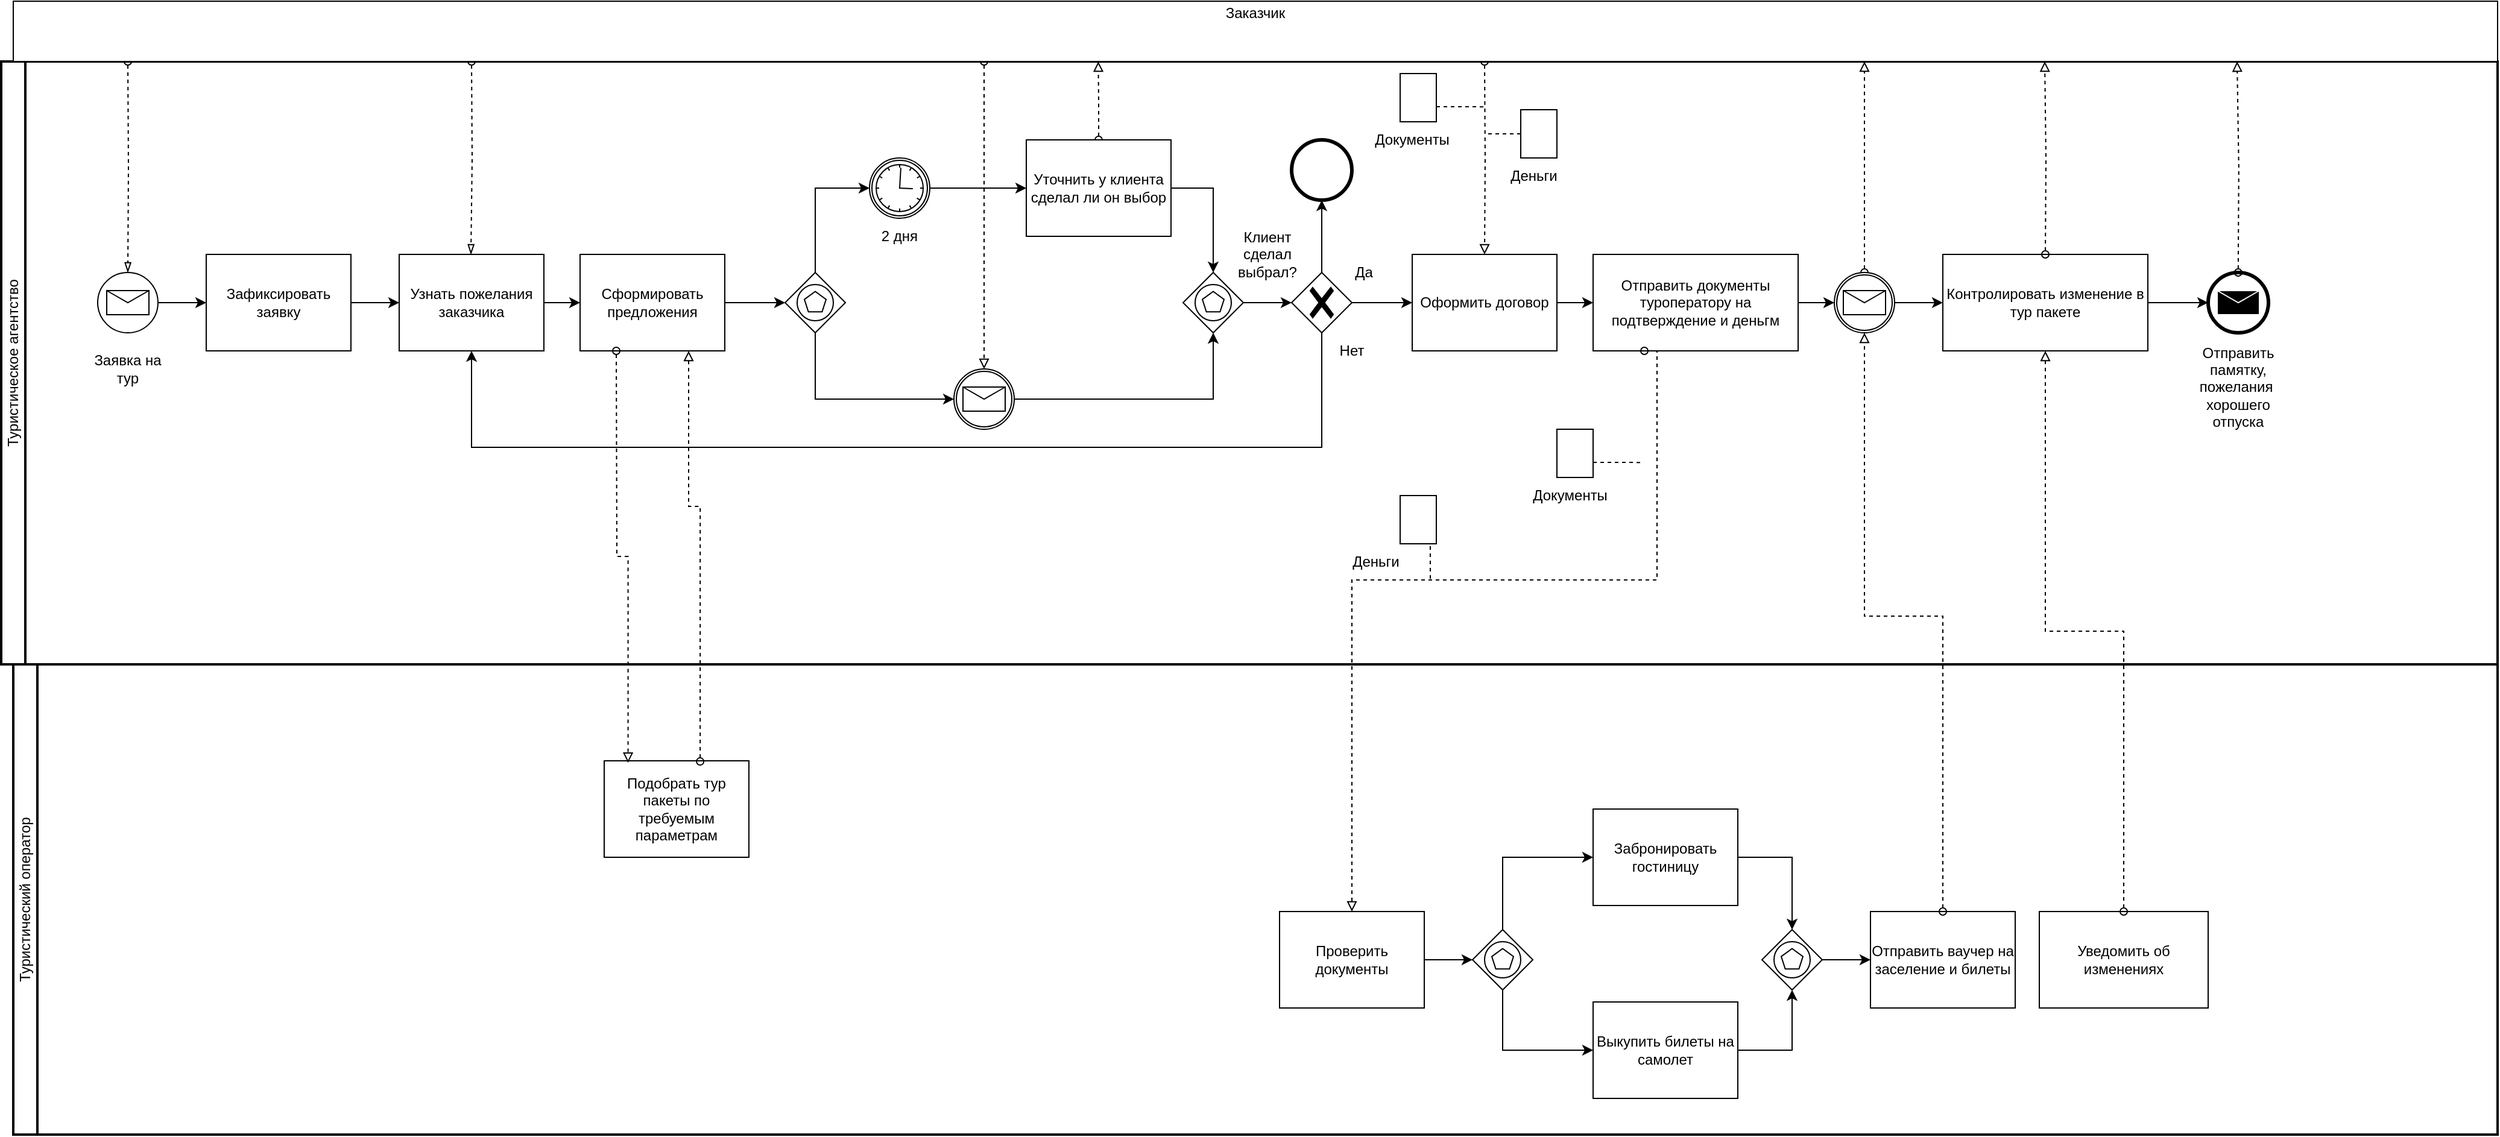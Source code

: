 <mxfile version="26.0.11">
  <diagram name="Страница — 1" id="82ZXLPhcrXQWVRTzGSwM">
    <mxGraphModel dx="2062" dy="665" grid="1" gridSize="10" guides="1" tooltips="1" connect="1" arrows="1" fold="1" page="1" pageScale="1" pageWidth="827" pageHeight="1169" math="0" shadow="0">
      <root>
        <mxCell id="0" />
        <mxCell id="1" parent="0" />
        <mxCell id="wJVDtzto6iilkjuluCDq-61" value="Туристический оператор" style="swimlane;html=1;startSize=20;fontStyle=0;collapsible=0;horizontal=0;swimlaneLine=1;swimlaneFillColor=#ffffff;strokeWidth=2;whiteSpace=wrap;" vertex="1" parent="1">
          <mxGeometry x="-60" y="1200" width="2060" height="390" as="geometry" />
        </mxCell>
        <mxCell id="wJVDtzto6iilkjuluCDq-63" value="Подобрать тур пакеты по требуемым параметрам" style="points=[[0.25,0,0],[0.5,0,0],[0.75,0,0],[1,0.25,0],[1,0.5,0],[1,0.75,0],[0.75,1,0],[0.5,1,0],[0.25,1,0],[0,0.75,0],[0,0.5,0],[0,0.25,0]];shape=mxgraph.bpmn.task2;whiteSpace=wrap;rectStyle=rounded;size=10;html=1;container=1;expand=0;collapsible=0;taskMarker=manual;" vertex="1" parent="wJVDtzto6iilkjuluCDq-61">
          <mxGeometry x="490" y="80" width="120" height="80" as="geometry" />
        </mxCell>
        <mxCell id="wJVDtzto6iilkjuluCDq-65" value="Проверить документы" style="points=[[0.25,0,0],[0.5,0,0],[0.75,0,0],[1,0.25,0],[1,0.5,0],[1,0.75,0],[0.75,1,0],[0.5,1,0],[0.25,1,0],[0,0.75,0],[0,0.5,0],[0,0.25,0]];shape=mxgraph.bpmn.task2;whiteSpace=wrap;rectStyle=rounded;size=10;html=1;container=1;expand=0;collapsible=0;taskMarker=manual;" vertex="1" parent="wJVDtzto6iilkjuluCDq-61">
          <mxGeometry x="1050" y="205" width="120" height="80" as="geometry" />
        </mxCell>
        <mxCell id="wJVDtzto6iilkjuluCDq-66" value="Забронировать гостиницу" style="points=[[0.25,0,0],[0.5,0,0],[0.75,0,0],[1,0.25,0],[1,0.5,0],[1,0.75,0],[0.75,1,0],[0.5,1,0],[0.25,1,0],[0,0.75,0],[0,0.5,0],[0,0.25,0]];shape=mxgraph.bpmn.task2;whiteSpace=wrap;rectStyle=rounded;size=10;html=1;container=1;expand=0;collapsible=0;taskMarker=manual;" vertex="1" parent="wJVDtzto6iilkjuluCDq-61">
          <mxGeometry x="1310" y="120" width="120" height="80" as="geometry" />
        </mxCell>
        <mxCell id="wJVDtzto6iilkjuluCDq-67" value="" style="points=[[0.25,0.25,0],[0.5,0,0],[0.75,0.25,0],[1,0.5,0],[0.75,0.75,0],[0.5,1,0],[0.25,0.75,0],[0,0.5,0]];shape=mxgraph.bpmn.gateway2;html=1;verticalLabelPosition=bottom;labelBackgroundColor=#ffffff;verticalAlign=top;align=center;perimeter=rhombusPerimeter;outlineConnect=0;outline=standard;symbol=multiple;" vertex="1" parent="wJVDtzto6iilkjuluCDq-61">
          <mxGeometry x="1210" y="220" width="50" height="50" as="geometry" />
        </mxCell>
        <mxCell id="wJVDtzto6iilkjuluCDq-77" style="edgeStyle=orthogonalEdgeStyle;rounded=0;orthogonalLoop=1;jettySize=auto;html=1;exitX=1;exitY=0.5;exitDx=0;exitDy=0;exitPerimeter=0;entryX=0.5;entryY=1;entryDx=0;entryDy=0;entryPerimeter=0;" edge="1" parent="wJVDtzto6iilkjuluCDq-61" source="wJVDtzto6iilkjuluCDq-68" target="wJVDtzto6iilkjuluCDq-75">
          <mxGeometry relative="1" as="geometry">
            <mxPoint x="1480" y="260" as="targetPoint" />
          </mxGeometry>
        </mxCell>
        <mxCell id="wJVDtzto6iilkjuluCDq-68" value="Выкупить билеты на самолет" style="points=[[0.25,0,0],[0.5,0,0],[0.75,0,0],[1,0.25,0],[1,0.5,0],[1,0.75,0],[0.75,1,0],[0.5,1,0],[0.25,1,0],[0,0.75,0],[0,0.5,0],[0,0.25,0]];shape=mxgraph.bpmn.task2;whiteSpace=wrap;rectStyle=rounded;size=10;html=1;container=1;expand=0;collapsible=0;taskMarker=manual;" vertex="1" parent="wJVDtzto6iilkjuluCDq-61">
          <mxGeometry x="1310" y="280" width="120" height="80" as="geometry" />
        </mxCell>
        <mxCell id="wJVDtzto6iilkjuluCDq-69" style="edgeStyle=orthogonalEdgeStyle;rounded=0;orthogonalLoop=1;jettySize=auto;html=1;exitX=1;exitY=0.5;exitDx=0;exitDy=0;exitPerimeter=0;entryX=0;entryY=0.5;entryDx=0;entryDy=0;entryPerimeter=0;" edge="1" parent="wJVDtzto6iilkjuluCDq-61" source="wJVDtzto6iilkjuluCDq-65" target="wJVDtzto6iilkjuluCDq-67">
          <mxGeometry relative="1" as="geometry" />
        </mxCell>
        <mxCell id="wJVDtzto6iilkjuluCDq-70" style="edgeStyle=orthogonalEdgeStyle;rounded=0;orthogonalLoop=1;jettySize=auto;html=1;exitX=0.5;exitY=0;exitDx=0;exitDy=0;exitPerimeter=0;entryX=0;entryY=0.5;entryDx=0;entryDy=0;entryPerimeter=0;" edge="1" parent="wJVDtzto6iilkjuluCDq-61" source="wJVDtzto6iilkjuluCDq-67" target="wJVDtzto6iilkjuluCDq-66">
          <mxGeometry relative="1" as="geometry" />
        </mxCell>
        <mxCell id="wJVDtzto6iilkjuluCDq-71" style="edgeStyle=orthogonalEdgeStyle;rounded=0;orthogonalLoop=1;jettySize=auto;html=1;exitX=0.5;exitY=1;exitDx=0;exitDy=0;exitPerimeter=0;entryX=0;entryY=0.5;entryDx=0;entryDy=0;entryPerimeter=0;" edge="1" parent="wJVDtzto6iilkjuluCDq-61" source="wJVDtzto6iilkjuluCDq-67" target="wJVDtzto6iilkjuluCDq-68">
          <mxGeometry relative="1" as="geometry" />
        </mxCell>
        <mxCell id="wJVDtzto6iilkjuluCDq-79" style="edgeStyle=orthogonalEdgeStyle;rounded=0;orthogonalLoop=1;jettySize=auto;html=1;exitX=1;exitY=0.5;exitDx=0;exitDy=0;exitPerimeter=0;" edge="1" parent="wJVDtzto6iilkjuluCDq-61" source="wJVDtzto6iilkjuluCDq-75" target="wJVDtzto6iilkjuluCDq-78">
          <mxGeometry relative="1" as="geometry" />
        </mxCell>
        <mxCell id="wJVDtzto6iilkjuluCDq-75" value="" style="points=[[0.25,0.25,0],[0.5,0,0],[0.75,0.25,0],[1,0.5,0],[0.75,0.75,0],[0.5,1,0],[0.25,0.75,0],[0,0.5,0]];shape=mxgraph.bpmn.gateway2;html=1;verticalLabelPosition=bottom;labelBackgroundColor=#ffffff;verticalAlign=top;align=center;perimeter=rhombusPerimeter;outlineConnect=0;outline=standard;symbol=multiple;" vertex="1" parent="wJVDtzto6iilkjuluCDq-61">
          <mxGeometry x="1450" y="220" width="50" height="50" as="geometry" />
        </mxCell>
        <mxCell id="wJVDtzto6iilkjuluCDq-76" style="edgeStyle=orthogonalEdgeStyle;rounded=0;orthogonalLoop=1;jettySize=auto;html=1;exitX=1;exitY=0.5;exitDx=0;exitDy=0;exitPerimeter=0;entryX=0.5;entryY=0;entryDx=0;entryDy=0;entryPerimeter=0;" edge="1" parent="wJVDtzto6iilkjuluCDq-61" source="wJVDtzto6iilkjuluCDq-66" target="wJVDtzto6iilkjuluCDq-75">
          <mxGeometry relative="1" as="geometry" />
        </mxCell>
        <mxCell id="wJVDtzto6iilkjuluCDq-78" value="Отправить ваучер на заселение и билеты" style="points=[[0.25,0,0],[0.5,0,0],[0.75,0,0],[1,0.25,0],[1,0.5,0],[1,0.75,0],[0.75,1,0],[0.5,1,0],[0.25,1,0],[0,0.75,0],[0,0.5,0],[0,0.25,0]];shape=mxgraph.bpmn.task2;whiteSpace=wrap;rectStyle=rounded;size=10;html=1;container=1;expand=0;collapsible=0;taskMarker=manual;" vertex="1" parent="wJVDtzto6iilkjuluCDq-61">
          <mxGeometry x="1540" y="205" width="120" height="80" as="geometry" />
        </mxCell>
        <mxCell id="wJVDtzto6iilkjuluCDq-86" value="Уведомить об изменениях" style="points=[[0.25,0,0],[0.5,0,0],[0.75,0,0],[1,0.25,0],[1,0.5,0],[1,0.75,0],[0.75,1,0],[0.5,1,0],[0.25,1,0],[0,0.75,0],[0,0.5,0],[0,0.25,0]];shape=mxgraph.bpmn.task2;whiteSpace=wrap;rectStyle=rounded;size=10;html=1;container=1;expand=0;collapsible=0;taskMarker=manual;" vertex="1" parent="wJVDtzto6iilkjuluCDq-61">
          <mxGeometry x="1680" y="205" width="140" height="80" as="geometry" />
        </mxCell>
        <mxCell id="wJVDtzto6iilkjuluCDq-2" value="Туристическое агентство" style="swimlane;html=1;startSize=20;fontStyle=0;collapsible=0;horizontal=0;swimlaneLine=1;swimlaneFillColor=#ffffff;strokeWidth=2;whiteSpace=wrap;" vertex="1" parent="1">
          <mxGeometry x="-70" y="700" width="2070" height="500" as="geometry" />
        </mxCell>
        <mxCell id="wJVDtzto6iilkjuluCDq-4" value="" style="points=[[0.145,0.145,0],[0.5,0,0],[0.855,0.145,0],[1,0.5,0],[0.855,0.855,0],[0.5,1,0],[0.145,0.855,0],[0,0.5,0]];shape=mxgraph.bpmn.event;html=1;verticalLabelPosition=bottom;labelBackgroundColor=#ffffff;verticalAlign=top;align=center;perimeter=ellipsePerimeter;outlineConnect=0;aspect=fixed;outline=standard;symbol=message;" vertex="1" parent="wJVDtzto6iilkjuluCDq-2">
          <mxGeometry x="80" y="175" width="50" height="50" as="geometry" />
        </mxCell>
        <mxCell id="wJVDtzto6iilkjuluCDq-5" value="Заявка на тур" style="text;strokeColor=none;align=center;fillColor=none;html=1;verticalAlign=middle;whiteSpace=wrap;rounded=0;" vertex="1" parent="wJVDtzto6iilkjuluCDq-2">
          <mxGeometry x="75" y="240" width="60" height="30" as="geometry" />
        </mxCell>
        <mxCell id="wJVDtzto6iilkjuluCDq-6" value="Зафиксировать заявку" style="points=[[0.25,0,0],[0.5,0,0],[0.75,0,0],[1,0.25,0],[1,0.5,0],[1,0.75,0],[0.75,1,0],[0.5,1,0],[0.25,1,0],[0,0.75,0],[0,0.5,0],[0,0.25,0]];shape=mxgraph.bpmn.task2;whiteSpace=wrap;rectStyle=rounded;size=10;html=1;container=1;expand=0;collapsible=0;taskMarker=manual;" vertex="1" parent="wJVDtzto6iilkjuluCDq-2">
          <mxGeometry x="170" y="160" width="120" height="80" as="geometry" />
        </mxCell>
        <mxCell id="wJVDtzto6iilkjuluCDq-7" style="edgeStyle=orthogonalEdgeStyle;rounded=0;orthogonalLoop=1;jettySize=auto;html=1;exitX=1;exitY=0.5;exitDx=0;exitDy=0;exitPerimeter=0;entryX=0;entryY=0.5;entryDx=0;entryDy=0;entryPerimeter=0;" edge="1" parent="wJVDtzto6iilkjuluCDq-2" source="wJVDtzto6iilkjuluCDq-4" target="wJVDtzto6iilkjuluCDq-6">
          <mxGeometry relative="1" as="geometry" />
        </mxCell>
        <mxCell id="wJVDtzto6iilkjuluCDq-8" value="Узнать пожелания заказчика" style="points=[[0.25,0,0],[0.5,0,0],[0.75,0,0],[1,0.25,0],[1,0.5,0],[1,0.75,0],[0.75,1,0],[0.5,1,0],[0.25,1,0],[0,0.75,0],[0,0.5,0],[0,0.25,0]];shape=mxgraph.bpmn.task2;whiteSpace=wrap;rectStyle=rounded;size=10;html=1;container=1;expand=0;collapsible=0;taskMarker=manual;" vertex="1" parent="wJVDtzto6iilkjuluCDq-2">
          <mxGeometry x="330" y="160" width="120" height="80" as="geometry" />
        </mxCell>
        <mxCell id="wJVDtzto6iilkjuluCDq-9" style="edgeStyle=orthogonalEdgeStyle;rounded=0;orthogonalLoop=1;jettySize=auto;html=1;exitX=1;exitY=0.5;exitDx=0;exitDy=0;exitPerimeter=0;entryX=0;entryY=0.5;entryDx=0;entryDy=0;entryPerimeter=0;" edge="1" parent="wJVDtzto6iilkjuluCDq-2" source="wJVDtzto6iilkjuluCDq-6" target="wJVDtzto6iilkjuluCDq-8">
          <mxGeometry relative="1" as="geometry" />
        </mxCell>
        <mxCell id="wJVDtzto6iilkjuluCDq-10" style="edgeStyle=orthogonalEdgeStyle;rounded=0;orthogonalLoop=1;jettySize=auto;html=1;entryX=0.5;entryY=0;entryDx=0;entryDy=0;entryPerimeter=0;dashed=1;startArrow=oval;startFill=0;endArrow=blockThin;endFill=0;" edge="1" parent="wJVDtzto6iilkjuluCDq-2" target="wJVDtzto6iilkjuluCDq-4">
          <mxGeometry relative="1" as="geometry">
            <mxPoint x="105" as="sourcePoint" />
          </mxGeometry>
        </mxCell>
        <mxCell id="wJVDtzto6iilkjuluCDq-11" style="edgeStyle=orthogonalEdgeStyle;rounded=0;orthogonalLoop=1;jettySize=auto;html=1;entryX=0.5;entryY=0;entryDx=0;entryDy=0;entryPerimeter=0;dashed=1;startArrow=oval;startFill=0;endArrow=blockThin;endFill=0;" edge="1" parent="wJVDtzto6iilkjuluCDq-2">
          <mxGeometry relative="1" as="geometry">
            <mxPoint x="390" as="sourcePoint" />
            <mxPoint x="389.5" y="160" as="targetPoint" />
          </mxGeometry>
        </mxCell>
        <mxCell id="wJVDtzto6iilkjuluCDq-54" style="edgeStyle=orthogonalEdgeStyle;rounded=0;orthogonalLoop=1;jettySize=auto;html=1;entryX=0.416;entryY=1.027;entryDx=0;entryDy=0;entryPerimeter=0;dashed=1;startArrow=oval;startFill=0;endArrow=block;endFill=0;exitX=0.663;exitY=0.007;exitDx=0;exitDy=0;exitPerimeter=0;" edge="1" parent="wJVDtzto6iilkjuluCDq-2" source="wJVDtzto6iilkjuluCDq-63">
          <mxGeometry relative="1" as="geometry">
            <mxPoint x="570.0" y="240.0" as="targetPoint" />
            <mxPoint x="570" y="570" as="sourcePoint" />
            <Array as="points">
              <mxPoint x="570" y="369" />
            </Array>
          </mxGeometry>
        </mxCell>
        <mxCell id="wJVDtzto6iilkjuluCDq-12" value="Сформировать предложения" style="points=[[0.25,0,0],[0.5,0,0],[0.75,0,0],[1,0.25,0],[1,0.5,0],[1,0.75,0],[0.75,1,0],[0.5,1,0],[0.25,1,0],[0,0.75,0],[0,0.5,0],[0,0.25,0]];shape=mxgraph.bpmn.task2;whiteSpace=wrap;rectStyle=rounded;size=10;html=1;container=1;expand=0;collapsible=0;taskMarker=manual;" vertex="1" parent="wJVDtzto6iilkjuluCDq-2">
          <mxGeometry x="480" y="160" width="120" height="80" as="geometry" />
        </mxCell>
        <mxCell id="wJVDtzto6iilkjuluCDq-13" style="edgeStyle=orthogonalEdgeStyle;rounded=0;orthogonalLoop=1;jettySize=auto;html=1;exitX=1;exitY=0.5;exitDx=0;exitDy=0;exitPerimeter=0;entryX=0;entryY=0.5;entryDx=0;entryDy=0;entryPerimeter=0;" edge="1" parent="wJVDtzto6iilkjuluCDq-2" source="wJVDtzto6iilkjuluCDq-8" target="wJVDtzto6iilkjuluCDq-12">
          <mxGeometry relative="1" as="geometry" />
        </mxCell>
        <mxCell id="wJVDtzto6iilkjuluCDq-27" style="edgeStyle=orthogonalEdgeStyle;rounded=0;orthogonalLoop=1;jettySize=auto;html=1;exitX=1;exitY=0.5;exitDx=0;exitDy=0;exitPerimeter=0;entryX=0.5;entryY=0;entryDx=0;entryDy=0;entryPerimeter=0;" edge="1" parent="wJVDtzto6iilkjuluCDq-2" source="wJVDtzto6iilkjuluCDq-15" target="wJVDtzto6iilkjuluCDq-26">
          <mxGeometry relative="1" as="geometry">
            <mxPoint x="1010" y="160" as="targetPoint" />
          </mxGeometry>
        </mxCell>
        <mxCell id="wJVDtzto6iilkjuluCDq-34" style="edgeStyle=orthogonalEdgeStyle;rounded=0;orthogonalLoop=1;jettySize=auto;html=1;exitX=0.5;exitY=0;exitDx=0;exitDy=0;exitPerimeter=0;dashed=1;startArrow=oval;startFill=0;endArrow=block;endFill=0;" edge="1" parent="wJVDtzto6iilkjuluCDq-2" source="wJVDtzto6iilkjuluCDq-15">
          <mxGeometry relative="1" as="geometry">
            <mxPoint x="909.69" as="targetPoint" />
          </mxGeometry>
        </mxCell>
        <mxCell id="wJVDtzto6iilkjuluCDq-15" value="Уточнить у клиента сделал ли он выбор" style="points=[[0.25,0,0],[0.5,0,0],[0.75,0,0],[1,0.25,0],[1,0.5,0],[1,0.75,0],[0.75,1,0],[0.5,1,0],[0.25,1,0],[0,0.75,0],[0,0.5,0],[0,0.25,0]];shape=mxgraph.bpmn.task2;whiteSpace=wrap;rectStyle=rounded;size=10;html=1;container=1;expand=0;collapsible=0;taskMarker=manual;" vertex="1" parent="wJVDtzto6iilkjuluCDq-2">
          <mxGeometry x="850" y="65" width="120" height="80" as="geometry" />
        </mxCell>
        <mxCell id="wJVDtzto6iilkjuluCDq-14" value="" style="points=[[0.145,0.145,0],[0.5,0,0],[0.855,0.145,0],[1,0.5,0],[0.855,0.855,0],[0.5,1,0],[0.145,0.855,0],[0,0.5,0]];shape=mxgraph.bpmn.event;html=1;verticalLabelPosition=bottom;labelBackgroundColor=#ffffff;verticalAlign=top;align=center;perimeter=ellipsePerimeter;outlineConnect=0;aspect=fixed;outline=catching;symbol=timer;" vertex="1" parent="wJVDtzto6iilkjuluCDq-2">
          <mxGeometry x="720" y="80" width="50" height="50" as="geometry" />
        </mxCell>
        <mxCell id="wJVDtzto6iilkjuluCDq-18" value="" style="points=[[0.25,0.25,0],[0.5,0,0],[0.75,0.25,0],[1,0.5,0],[0.75,0.75,0],[0.5,1,0],[0.25,0.75,0],[0,0.5,0]];shape=mxgraph.bpmn.gateway2;html=1;verticalLabelPosition=bottom;labelBackgroundColor=#ffffff;verticalAlign=top;align=center;perimeter=rhombusPerimeter;outlineConnect=0;outline=standard;symbol=multiple;" vertex="1" parent="wJVDtzto6iilkjuluCDq-2">
          <mxGeometry x="650" y="175" width="50" height="50" as="geometry" />
        </mxCell>
        <mxCell id="wJVDtzto6iilkjuluCDq-19" style="edgeStyle=orthogonalEdgeStyle;rounded=0;orthogonalLoop=1;jettySize=auto;html=1;exitX=1;exitY=0.5;exitDx=0;exitDy=0;exitPerimeter=0;entryX=0;entryY=0.5;entryDx=0;entryDy=0;entryPerimeter=0;" edge="1" parent="wJVDtzto6iilkjuluCDq-2" source="wJVDtzto6iilkjuluCDq-12" target="wJVDtzto6iilkjuluCDq-18">
          <mxGeometry relative="1" as="geometry" />
        </mxCell>
        <mxCell id="wJVDtzto6iilkjuluCDq-20" style="edgeStyle=orthogonalEdgeStyle;rounded=0;orthogonalLoop=1;jettySize=auto;html=1;exitX=0.5;exitY=0;exitDx=0;exitDy=0;exitPerimeter=0;entryX=0;entryY=0.5;entryDx=0;entryDy=0;entryPerimeter=0;" edge="1" parent="wJVDtzto6iilkjuluCDq-2" source="wJVDtzto6iilkjuluCDq-18" target="wJVDtzto6iilkjuluCDq-14">
          <mxGeometry relative="1" as="geometry" />
        </mxCell>
        <mxCell id="wJVDtzto6iilkjuluCDq-21" style="edgeStyle=orthogonalEdgeStyle;rounded=0;orthogonalLoop=1;jettySize=auto;html=1;exitX=1;exitY=0.5;exitDx=0;exitDy=0;exitPerimeter=0;entryX=0;entryY=0.5;entryDx=0;entryDy=0;entryPerimeter=0;" edge="1" parent="wJVDtzto6iilkjuluCDq-2" source="wJVDtzto6iilkjuluCDq-14" target="wJVDtzto6iilkjuluCDq-15">
          <mxGeometry relative="1" as="geometry" />
        </mxCell>
        <mxCell id="wJVDtzto6iilkjuluCDq-23" style="edgeStyle=orthogonalEdgeStyle;rounded=0;orthogonalLoop=1;jettySize=auto;html=1;exitX=0.5;exitY=1;exitDx=0;exitDy=0;exitPerimeter=0;entryX=0;entryY=0.5;entryDx=0;entryDy=0;entryPerimeter=0;" edge="1" parent="wJVDtzto6iilkjuluCDq-2" source="wJVDtzto6iilkjuluCDq-18" target="wJVDtzto6iilkjuluCDq-24">
          <mxGeometry relative="1" as="geometry">
            <mxPoint x="740" y="260" as="targetPoint" />
          </mxGeometry>
        </mxCell>
        <mxCell id="wJVDtzto6iilkjuluCDq-25" style="edgeStyle=orthogonalEdgeStyle;rounded=0;orthogonalLoop=1;jettySize=auto;html=1;exitX=1;exitY=0.5;exitDx=0;exitDy=0;exitPerimeter=0;entryX=0.5;entryY=1;entryDx=0;entryDy=0;entryPerimeter=0;" edge="1" parent="wJVDtzto6iilkjuluCDq-2" source="wJVDtzto6iilkjuluCDq-24" target="wJVDtzto6iilkjuluCDq-26">
          <mxGeometry relative="1" as="geometry">
            <mxPoint x="990" y="280" as="targetPoint" />
          </mxGeometry>
        </mxCell>
        <mxCell id="wJVDtzto6iilkjuluCDq-33" style="edgeStyle=orthogonalEdgeStyle;rounded=0;orthogonalLoop=1;jettySize=auto;html=1;entryX=0.5;entryY=0;entryDx=0;entryDy=0;entryPerimeter=0;dashed=1;startArrow=oval;startFill=0;endArrow=block;endFill=0;" edge="1" parent="wJVDtzto6iilkjuluCDq-2" target="wJVDtzto6iilkjuluCDq-24">
          <mxGeometry relative="1" as="geometry">
            <mxPoint x="800" y="60" as="targetPoint" />
            <mxPoint x="815" as="sourcePoint" />
            <Array as="points">
              <mxPoint x="815" y="20" />
              <mxPoint x="815" y="20" />
            </Array>
          </mxGeometry>
        </mxCell>
        <mxCell id="wJVDtzto6iilkjuluCDq-24" value="" style="points=[[0.145,0.145,0],[0.5,0,0],[0.855,0.145,0],[1,0.5,0],[0.855,0.855,0],[0.5,1,0],[0.145,0.855,0],[0,0.5,0]];shape=mxgraph.bpmn.event;html=1;verticalLabelPosition=bottom;labelBackgroundColor=#ffffff;verticalAlign=top;align=center;perimeter=ellipsePerimeter;outlineConnect=0;aspect=fixed;outline=catching;symbol=message;" vertex="1" parent="wJVDtzto6iilkjuluCDq-2">
          <mxGeometry x="790" y="255" width="50" height="50" as="geometry" />
        </mxCell>
        <mxCell id="wJVDtzto6iilkjuluCDq-31" style="edgeStyle=orthogonalEdgeStyle;rounded=0;orthogonalLoop=1;jettySize=auto;html=1;exitX=1;exitY=0.5;exitDx=0;exitDy=0;exitPerimeter=0;" edge="1" parent="wJVDtzto6iilkjuluCDq-2" source="wJVDtzto6iilkjuluCDq-26" target="wJVDtzto6iilkjuluCDq-30">
          <mxGeometry relative="1" as="geometry" />
        </mxCell>
        <mxCell id="wJVDtzto6iilkjuluCDq-26" value="" style="points=[[0.25,0.25,0],[0.5,0,0],[0.75,0.25,0],[1,0.5,0],[0.75,0.75,0],[0.5,1,0],[0.25,0.75,0],[0,0.5,0]];shape=mxgraph.bpmn.gateway2;html=1;verticalLabelPosition=bottom;labelBackgroundColor=#ffffff;verticalAlign=top;align=center;perimeter=rhombusPerimeter;outlineConnect=0;outline=standard;symbol=multiple;" vertex="1" parent="wJVDtzto6iilkjuluCDq-2">
          <mxGeometry x="980" y="175" width="50" height="50" as="geometry" />
        </mxCell>
        <mxCell id="wJVDtzto6iilkjuluCDq-30" value="" style="points=[[0.25,0.25,0],[0.5,0,0],[0.75,0.25,0],[1,0.5,0],[0.75,0.75,0],[0.5,1,0],[0.25,0.75,0],[0,0.5,0]];shape=mxgraph.bpmn.gateway2;html=1;verticalLabelPosition=bottom;labelBackgroundColor=#ffffff;verticalAlign=top;align=center;perimeter=rhombusPerimeter;outlineConnect=0;outline=none;symbol=none;gwType=exclusive;" vertex="1" parent="wJVDtzto6iilkjuluCDq-2">
          <mxGeometry x="1070" y="175" width="50" height="50" as="geometry" />
        </mxCell>
        <mxCell id="wJVDtzto6iilkjuluCDq-28" value="2 дня" style="text;strokeColor=none;align=center;fillColor=none;html=1;verticalAlign=middle;whiteSpace=wrap;rounded=0;" vertex="1" parent="wJVDtzto6iilkjuluCDq-2">
          <mxGeometry x="715" y="130" width="60" height="30" as="geometry" />
        </mxCell>
        <mxCell id="wJVDtzto6iilkjuluCDq-35" value="Клиент сделал выбрал?" style="text;strokeColor=none;align=center;fillColor=none;html=1;verticalAlign=middle;whiteSpace=wrap;rounded=0;" vertex="1" parent="wJVDtzto6iilkjuluCDq-2">
          <mxGeometry x="1020" y="145" width="60" height="30" as="geometry" />
        </mxCell>
        <mxCell id="wJVDtzto6iilkjuluCDq-36" style="edgeStyle=orthogonalEdgeStyle;rounded=0;orthogonalLoop=1;jettySize=auto;html=1;exitX=0.5;exitY=1;exitDx=0;exitDy=0;exitPerimeter=0;entryX=0.5;entryY=1;entryDx=0;entryDy=0;entryPerimeter=0;" edge="1" parent="wJVDtzto6iilkjuluCDq-2" source="wJVDtzto6iilkjuluCDq-30" target="wJVDtzto6iilkjuluCDq-8">
          <mxGeometry relative="1" as="geometry">
            <Array as="points">
              <mxPoint x="1095" y="320" />
              <mxPoint x="390" y="320" />
            </Array>
          </mxGeometry>
        </mxCell>
        <mxCell id="wJVDtzto6iilkjuluCDq-37" value="Нет" style="text;strokeColor=none;align=center;fillColor=none;html=1;verticalAlign=middle;whiteSpace=wrap;rounded=0;" vertex="1" parent="wJVDtzto6iilkjuluCDq-2">
          <mxGeometry x="1090" y="225" width="60" height="30" as="geometry" />
        </mxCell>
        <mxCell id="wJVDtzto6iilkjuluCDq-38" value="Да" style="text;strokeColor=none;align=center;fillColor=none;html=1;verticalAlign=middle;whiteSpace=wrap;rounded=0;" vertex="1" parent="wJVDtzto6iilkjuluCDq-2">
          <mxGeometry x="1100" y="160" width="60" height="30" as="geometry" />
        </mxCell>
        <mxCell id="wJVDtzto6iilkjuluCDq-39" value="" style="points=[[0.145,0.145,0],[0.5,0,0],[0.855,0.145,0],[1,0.5,0],[0.855,0.855,0],[0.5,1,0],[0.145,0.855,0],[0,0.5,0]];shape=mxgraph.bpmn.event;html=1;verticalLabelPosition=bottom;labelBackgroundColor=#ffffff;verticalAlign=top;align=center;perimeter=ellipsePerimeter;outlineConnect=0;aspect=fixed;outline=end;symbol=terminate2;" vertex="1" parent="wJVDtzto6iilkjuluCDq-2">
          <mxGeometry x="1070" y="65" width="50" height="50" as="geometry" />
        </mxCell>
        <mxCell id="wJVDtzto6iilkjuluCDq-40" style="edgeStyle=orthogonalEdgeStyle;rounded=0;orthogonalLoop=1;jettySize=auto;html=1;exitX=0.5;exitY=0;exitDx=0;exitDy=0;exitPerimeter=0;entryX=0.5;entryY=1;entryDx=0;entryDy=0;entryPerimeter=0;" edge="1" parent="wJVDtzto6iilkjuluCDq-2" source="wJVDtzto6iilkjuluCDq-30" target="wJVDtzto6iilkjuluCDq-39">
          <mxGeometry relative="1" as="geometry" />
        </mxCell>
        <mxCell id="wJVDtzto6iilkjuluCDq-43" style="edgeStyle=orthogonalEdgeStyle;rounded=0;orthogonalLoop=1;jettySize=auto;html=1;entryX=0.5;entryY=0;entryDx=0;entryDy=0;entryPerimeter=0;dashed=1;startArrow=oval;startFill=0;endArrow=block;endFill=0;" edge="1" parent="wJVDtzto6iilkjuluCDq-2" target="wJVDtzto6iilkjuluCDq-41">
          <mxGeometry relative="1" as="geometry">
            <mxPoint x="1229.69" y="70" as="targetPoint" />
            <mxPoint x="1230" as="sourcePoint" />
          </mxGeometry>
        </mxCell>
        <mxCell id="wJVDtzto6iilkjuluCDq-41" value="Оформить договор" style="points=[[0.25,0,0],[0.5,0,0],[0.75,0,0],[1,0.25,0],[1,0.5,0],[1,0.75,0],[0.75,1,0],[0.5,1,0],[0.25,1,0],[0,0.75,0],[0,0.5,0],[0,0.25,0]];shape=mxgraph.bpmn.task2;whiteSpace=wrap;rectStyle=rounded;size=10;html=1;container=1;expand=0;collapsible=0;taskMarker=manual;" vertex="1" parent="wJVDtzto6iilkjuluCDq-2">
          <mxGeometry x="1170" y="160" width="120" height="80" as="geometry" />
        </mxCell>
        <mxCell id="wJVDtzto6iilkjuluCDq-42" style="edgeStyle=orthogonalEdgeStyle;rounded=0;orthogonalLoop=1;jettySize=auto;html=1;exitX=1;exitY=0.5;exitDx=0;exitDy=0;exitPerimeter=0;entryX=0;entryY=0.5;entryDx=0;entryDy=0;entryPerimeter=0;" edge="1" parent="wJVDtzto6iilkjuluCDq-2" source="wJVDtzto6iilkjuluCDq-30" target="wJVDtzto6iilkjuluCDq-41">
          <mxGeometry relative="1" as="geometry" />
        </mxCell>
        <mxCell id="wJVDtzto6iilkjuluCDq-45" style="edgeStyle=orthogonalEdgeStyle;rounded=0;orthogonalLoop=1;jettySize=auto;html=1;exitX=0;exitY=0.5;exitDx=0;exitDy=0;exitPerimeter=0;endArrow=none;startFill=0;dashed=1;" edge="1" parent="wJVDtzto6iilkjuluCDq-2" source="wJVDtzto6iilkjuluCDq-44">
          <mxGeometry relative="1" as="geometry">
            <mxPoint x="1230" y="60.345" as="targetPoint" />
          </mxGeometry>
        </mxCell>
        <mxCell id="wJVDtzto6iilkjuluCDq-44" value="" style="shape=mxgraph.bpmn.data2;labelPosition=center;verticalLabelPosition=bottom;align=center;verticalAlign=top;size=15;html=1;" vertex="1" parent="wJVDtzto6iilkjuluCDq-2">
          <mxGeometry x="1260" y="40" width="30" height="40" as="geometry" />
        </mxCell>
        <mxCell id="wJVDtzto6iilkjuluCDq-47" style="edgeStyle=orthogonalEdgeStyle;rounded=0;orthogonalLoop=1;jettySize=auto;html=1;exitX=0;exitY=0;exitDx=30;exitDy=27.5;exitPerimeter=0;endArrow=none;startFill=0;dashed=1;" edge="1" parent="wJVDtzto6iilkjuluCDq-2" source="wJVDtzto6iilkjuluCDq-46">
          <mxGeometry relative="1" as="geometry">
            <mxPoint x="1230" y="37.586" as="targetPoint" />
          </mxGeometry>
        </mxCell>
        <mxCell id="wJVDtzto6iilkjuluCDq-46" value="" style="shape=mxgraph.bpmn.data2;labelPosition=center;verticalLabelPosition=bottom;align=center;verticalAlign=top;size=15;html=1;" vertex="1" parent="wJVDtzto6iilkjuluCDq-2">
          <mxGeometry x="1160" y="10" width="30" height="40" as="geometry" />
        </mxCell>
        <mxCell id="wJVDtzto6iilkjuluCDq-48" value="Документы" style="text;strokeColor=none;align=center;fillColor=none;html=1;verticalAlign=middle;whiteSpace=wrap;rounded=0;" vertex="1" parent="wJVDtzto6iilkjuluCDq-2">
          <mxGeometry x="1140" y="50" width="60" height="30" as="geometry" />
        </mxCell>
        <mxCell id="wJVDtzto6iilkjuluCDq-50" value="Деньги" style="text;strokeColor=none;align=center;fillColor=none;html=1;verticalAlign=middle;whiteSpace=wrap;rounded=0;" vertex="1" parent="wJVDtzto6iilkjuluCDq-2">
          <mxGeometry x="1241" y="80" width="60" height="30" as="geometry" />
        </mxCell>
        <mxCell id="wJVDtzto6iilkjuluCDq-51" value="Отправить документы туроператору на подтверждение и деньгм" style="points=[[0.25,0,0],[0.5,0,0],[0.75,0,0],[1,0.25,0],[1,0.5,0],[1,0.75,0],[0.75,1,0],[0.5,1,0],[0.25,1,0],[0,0.75,0],[0,0.5,0],[0,0.25,0]];shape=mxgraph.bpmn.task2;whiteSpace=wrap;rectStyle=rounded;size=10;html=1;container=1;expand=0;collapsible=0;taskMarker=manual;" vertex="1" parent="wJVDtzto6iilkjuluCDq-2">
          <mxGeometry x="1320" y="160" width="170" height="80" as="geometry" />
        </mxCell>
        <mxCell id="wJVDtzto6iilkjuluCDq-52" style="edgeStyle=orthogonalEdgeStyle;rounded=0;orthogonalLoop=1;jettySize=auto;html=1;exitX=1;exitY=0.5;exitDx=0;exitDy=0;exitPerimeter=0;entryX=0;entryY=0.5;entryDx=0;entryDy=0;entryPerimeter=0;" edge="1" parent="wJVDtzto6iilkjuluCDq-2" source="wJVDtzto6iilkjuluCDq-41" target="wJVDtzto6iilkjuluCDq-51">
          <mxGeometry relative="1" as="geometry" />
        </mxCell>
        <mxCell id="wJVDtzto6iilkjuluCDq-60" style="edgeStyle=orthogonalEdgeStyle;rounded=0;orthogonalLoop=1;jettySize=auto;html=1;exitX=0.5;exitY=0;exitDx=0;exitDy=0;exitPerimeter=0;dashed=1;startArrow=oval;startFill=0;endArrow=block;endFill=0;" edge="1" parent="wJVDtzto6iilkjuluCDq-2" source="wJVDtzto6iilkjuluCDq-58">
          <mxGeometry relative="1" as="geometry">
            <mxPoint x="1545" as="targetPoint" />
          </mxGeometry>
        </mxCell>
        <mxCell id="wJVDtzto6iilkjuluCDq-58" value="" style="points=[[0.145,0.145,0],[0.5,0,0],[0.855,0.145,0],[1,0.5,0],[0.855,0.855,0],[0.5,1,0],[0.145,0.855,0],[0,0.5,0]];shape=mxgraph.bpmn.event;html=1;verticalLabelPosition=bottom;labelBackgroundColor=#ffffff;verticalAlign=top;align=center;perimeter=ellipsePerimeter;outlineConnect=0;aspect=fixed;outline=catching;symbol=message;" vertex="1" parent="wJVDtzto6iilkjuluCDq-2">
          <mxGeometry x="1520" y="175" width="50" height="50" as="geometry" />
        </mxCell>
        <mxCell id="wJVDtzto6iilkjuluCDq-59" style="edgeStyle=orthogonalEdgeStyle;rounded=0;orthogonalLoop=1;jettySize=auto;html=1;exitX=1;exitY=0.5;exitDx=0;exitDy=0;exitPerimeter=0;entryX=0;entryY=0.5;entryDx=0;entryDy=0;entryPerimeter=0;" edge="1" parent="wJVDtzto6iilkjuluCDq-2" source="wJVDtzto6iilkjuluCDq-51" target="wJVDtzto6iilkjuluCDq-58">
          <mxGeometry relative="1" as="geometry" />
        </mxCell>
        <mxCell id="wJVDtzto6iilkjuluCDq-62" style="edgeStyle=orthogonalEdgeStyle;rounded=0;orthogonalLoop=1;jettySize=auto;html=1;dashed=1;startArrow=oval;startFill=0;endArrow=block;endFill=0;exitX=0.156;exitY=1.026;exitDx=0;exitDy=0;exitPerimeter=0;entryX=0.165;entryY=0.021;entryDx=0;entryDy=0;entryPerimeter=0;" edge="1" parent="wJVDtzto6iilkjuluCDq-2" target="wJVDtzto6iilkjuluCDq-63">
          <mxGeometry relative="1" as="geometry">
            <mxPoint x="510.29" y="577.92" as="targetPoint" />
            <mxPoint x="510.01" y="240.0" as="sourcePoint" />
            <Array as="points" />
          </mxGeometry>
        </mxCell>
        <mxCell id="wJVDtzto6iilkjuluCDq-72" style="edgeStyle=orthogonalEdgeStyle;rounded=0;orthogonalLoop=1;jettySize=auto;html=1;exitX=0;exitY=0;exitDx=30;exitDy=27.5;exitPerimeter=0;endArrow=none;startFill=0;dashed=1;" edge="1" parent="wJVDtzto6iilkjuluCDq-2" source="wJVDtzto6iilkjuluCDq-73">
          <mxGeometry relative="1" as="geometry">
            <mxPoint x="1360" y="332.586" as="targetPoint" />
          </mxGeometry>
        </mxCell>
        <mxCell id="wJVDtzto6iilkjuluCDq-73" value="" style="shape=mxgraph.bpmn.data2;labelPosition=center;verticalLabelPosition=bottom;align=center;verticalAlign=top;size=15;html=1;" vertex="1" parent="wJVDtzto6iilkjuluCDq-2">
          <mxGeometry x="1290" y="305" width="30" height="40" as="geometry" />
        </mxCell>
        <mxCell id="wJVDtzto6iilkjuluCDq-74" value="Документы" style="text;strokeColor=none;align=center;fillColor=none;html=1;verticalAlign=middle;whiteSpace=wrap;rounded=0;" vertex="1" parent="wJVDtzto6iilkjuluCDq-2">
          <mxGeometry x="1271" y="345" width="60" height="30" as="geometry" />
        </mxCell>
        <mxCell id="wJVDtzto6iilkjuluCDq-80" value="" style="shape=mxgraph.bpmn.data2;labelPosition=center;verticalLabelPosition=bottom;align=center;verticalAlign=top;size=15;html=1;" vertex="1" parent="wJVDtzto6iilkjuluCDq-2">
          <mxGeometry x="1160" y="360" width="30" height="40" as="geometry" />
        </mxCell>
        <mxCell id="wJVDtzto6iilkjuluCDq-82" value="Деньги" style="text;strokeColor=none;align=center;fillColor=none;html=1;verticalAlign=middle;whiteSpace=wrap;rounded=0;" vertex="1" parent="wJVDtzto6iilkjuluCDq-2">
          <mxGeometry x="1110" y="400" width="60" height="30" as="geometry" />
        </mxCell>
        <mxCell id="wJVDtzto6iilkjuluCDq-83" value="Контролировать изменение в тур пакете" style="points=[[0.25,0,0],[0.5,0,0],[0.75,0,0],[1,0.25,0],[1,0.5,0],[1,0.75,0],[0.75,1,0],[0.5,1,0],[0.25,1,0],[0,0.75,0],[0,0.5,0],[0,0.25,0]];shape=mxgraph.bpmn.task2;whiteSpace=wrap;rectStyle=rounded;size=10;html=1;container=1;expand=0;collapsible=0;taskMarker=manual;" vertex="1" parent="wJVDtzto6iilkjuluCDq-2">
          <mxGeometry x="1610" y="160" width="170" height="80" as="geometry" />
        </mxCell>
        <mxCell id="wJVDtzto6iilkjuluCDq-84" style="edgeStyle=orthogonalEdgeStyle;rounded=0;orthogonalLoop=1;jettySize=auto;html=1;exitX=1;exitY=0.5;exitDx=0;exitDy=0;exitPerimeter=0;entryX=0;entryY=0.5;entryDx=0;entryDy=0;entryPerimeter=0;" edge="1" parent="wJVDtzto6iilkjuluCDq-2" source="wJVDtzto6iilkjuluCDq-58" target="wJVDtzto6iilkjuluCDq-83">
          <mxGeometry relative="1" as="geometry" />
        </mxCell>
        <mxCell id="wJVDtzto6iilkjuluCDq-85" style="edgeStyle=orthogonalEdgeStyle;rounded=0;orthogonalLoop=1;jettySize=auto;html=1;dashed=1;startArrow=oval;startFill=0;endArrow=block;endFill=0;" edge="1" parent="wJVDtzto6iilkjuluCDq-2">
          <mxGeometry relative="1" as="geometry">
            <mxPoint x="1694.5" as="targetPoint" />
            <mxPoint x="1695" y="160" as="sourcePoint" />
          </mxGeometry>
        </mxCell>
        <mxCell id="wJVDtzto6iilkjuluCDq-91" style="edgeStyle=orthogonalEdgeStyle;rounded=0;orthogonalLoop=1;jettySize=auto;html=1;exitX=1;exitY=0.5;exitDx=0;exitDy=0;exitPerimeter=0;entryX=0;entryY=0.5;entryDx=0;entryDy=0;entryPerimeter=0;" edge="1" parent="wJVDtzto6iilkjuluCDq-2" source="wJVDtzto6iilkjuluCDq-83" target="wJVDtzto6iilkjuluCDq-92">
          <mxGeometry relative="1" as="geometry">
            <mxPoint x="1820" y="200" as="targetPoint" />
          </mxGeometry>
        </mxCell>
        <mxCell id="wJVDtzto6iilkjuluCDq-92" value="" style="points=[[0.145,0.145,0],[0.5,0,0],[0.855,0.145,0],[1,0.5,0],[0.855,0.855,0],[0.5,1,0],[0.145,0.855,0],[0,0.5,0]];shape=mxgraph.bpmn.event;html=1;verticalLabelPosition=bottom;labelBackgroundColor=#ffffff;verticalAlign=top;align=center;perimeter=ellipsePerimeter;outlineConnect=0;aspect=fixed;outline=end;symbol=message;" vertex="1" parent="wJVDtzto6iilkjuluCDq-2">
          <mxGeometry x="1830" y="175" width="50" height="50" as="geometry" />
        </mxCell>
        <mxCell id="wJVDtzto6iilkjuluCDq-93" value="Отправить памятку, пожелания&amp;nbsp; хорошего отпуска" style="text;strokeColor=none;align=center;fillColor=none;html=1;verticalAlign=middle;whiteSpace=wrap;rounded=0;" vertex="1" parent="wJVDtzto6iilkjuluCDq-2">
          <mxGeometry x="1825" y="255" width="60" height="30" as="geometry" />
        </mxCell>
        <mxCell id="wJVDtzto6iilkjuluCDq-94" style="edgeStyle=orthogonalEdgeStyle;rounded=0;orthogonalLoop=1;jettySize=auto;html=1;dashed=1;startArrow=oval;startFill=0;endArrow=block;endFill=0;" edge="1" parent="wJVDtzto6iilkjuluCDq-2">
          <mxGeometry relative="1" as="geometry">
            <mxPoint x="1854" as="targetPoint" />
            <mxPoint x="1854.91" y="175" as="sourcePoint" />
          </mxGeometry>
        </mxCell>
        <mxCell id="wJVDtzto6iilkjuluCDq-55" style="edgeStyle=orthogonalEdgeStyle;rounded=0;orthogonalLoop=1;jettySize=auto;html=1;exitX=0.25;exitY=1;exitDx=0;exitDy=0;exitPerimeter=0;entryX=0.5;entryY=0;entryDx=0;entryDy=0;entryPerimeter=0;dashed=1;startArrow=oval;startFill=0;endArrow=block;endFill=0;" edge="1" parent="1" source="wJVDtzto6iilkjuluCDq-51" target="wJVDtzto6iilkjuluCDq-65">
          <mxGeometry relative="1" as="geometry">
            <mxPoint x="1289.91" y="1203.66" as="targetPoint" />
            <Array as="points">
              <mxPoint x="1303" y="1130" />
              <mxPoint x="1050" y="1130" />
            </Array>
          </mxGeometry>
        </mxCell>
        <mxCell id="wJVDtzto6iilkjuluCDq-57" value="Заказчик" style="swimlane;html=1;startSize=20;fontStyle=0;collapsible=0;horizontal=1;swimlaneLine=0;fillColor=#FFFFFF;whiteSpace=wrap;gradientColor=none;swimlaneFillColor=#FFFFFF;" vertex="1" parent="1">
          <mxGeometry x="-60" y="650" width="2060" height="50" as="geometry" />
        </mxCell>
        <mxCell id="wJVDtzto6iilkjuluCDq-81" style="edgeStyle=orthogonalEdgeStyle;rounded=0;orthogonalLoop=1;jettySize=auto;html=1;exitX=0.5;exitY=1;exitDx=0;exitDy=0;exitPerimeter=0;endArrow=none;startFill=0;dashed=1;" edge="1" parent="1" source="wJVDtzto6iilkjuluCDq-80">
          <mxGeometry relative="1" as="geometry">
            <mxPoint x="1115" y="1130" as="targetPoint" />
            <mxPoint x="1270" y="1043" as="sourcePoint" />
          </mxGeometry>
        </mxCell>
        <mxCell id="wJVDtzto6iilkjuluCDq-56" style="edgeStyle=orthogonalEdgeStyle;rounded=0;orthogonalLoop=1;jettySize=auto;html=1;dashed=1;startArrow=oval;startFill=0;endArrow=block;endFill=0;exitX=0.5;exitY=0;exitDx=0;exitDy=0;exitPerimeter=0;" edge="1" parent="1" source="wJVDtzto6iilkjuluCDq-78" target="wJVDtzto6iilkjuluCDq-58">
          <mxGeometry relative="1" as="geometry">
            <mxPoint x="1490" y="1340" as="sourcePoint" />
            <mxPoint x="1500" y="940" as="targetPoint" />
            <Array as="points">
              <mxPoint x="1540" y="1160" />
              <mxPoint x="1475" y="1160" />
            </Array>
          </mxGeometry>
        </mxCell>
        <mxCell id="wJVDtzto6iilkjuluCDq-89" style="edgeStyle=orthogonalEdgeStyle;rounded=0;orthogonalLoop=1;jettySize=auto;html=1;exitX=0.5;exitY=0;exitDx=0;exitDy=0;exitPerimeter=0;entryX=0.5;entryY=1;entryDx=0;entryDy=0;entryPerimeter=0;dashed=1;endArrow=block;endFill=0;startArrow=oval;startFill=0;" edge="1" parent="1" source="wJVDtzto6iilkjuluCDq-86" target="wJVDtzto6iilkjuluCDq-83">
          <mxGeometry relative="1" as="geometry" />
        </mxCell>
      </root>
    </mxGraphModel>
  </diagram>
</mxfile>
